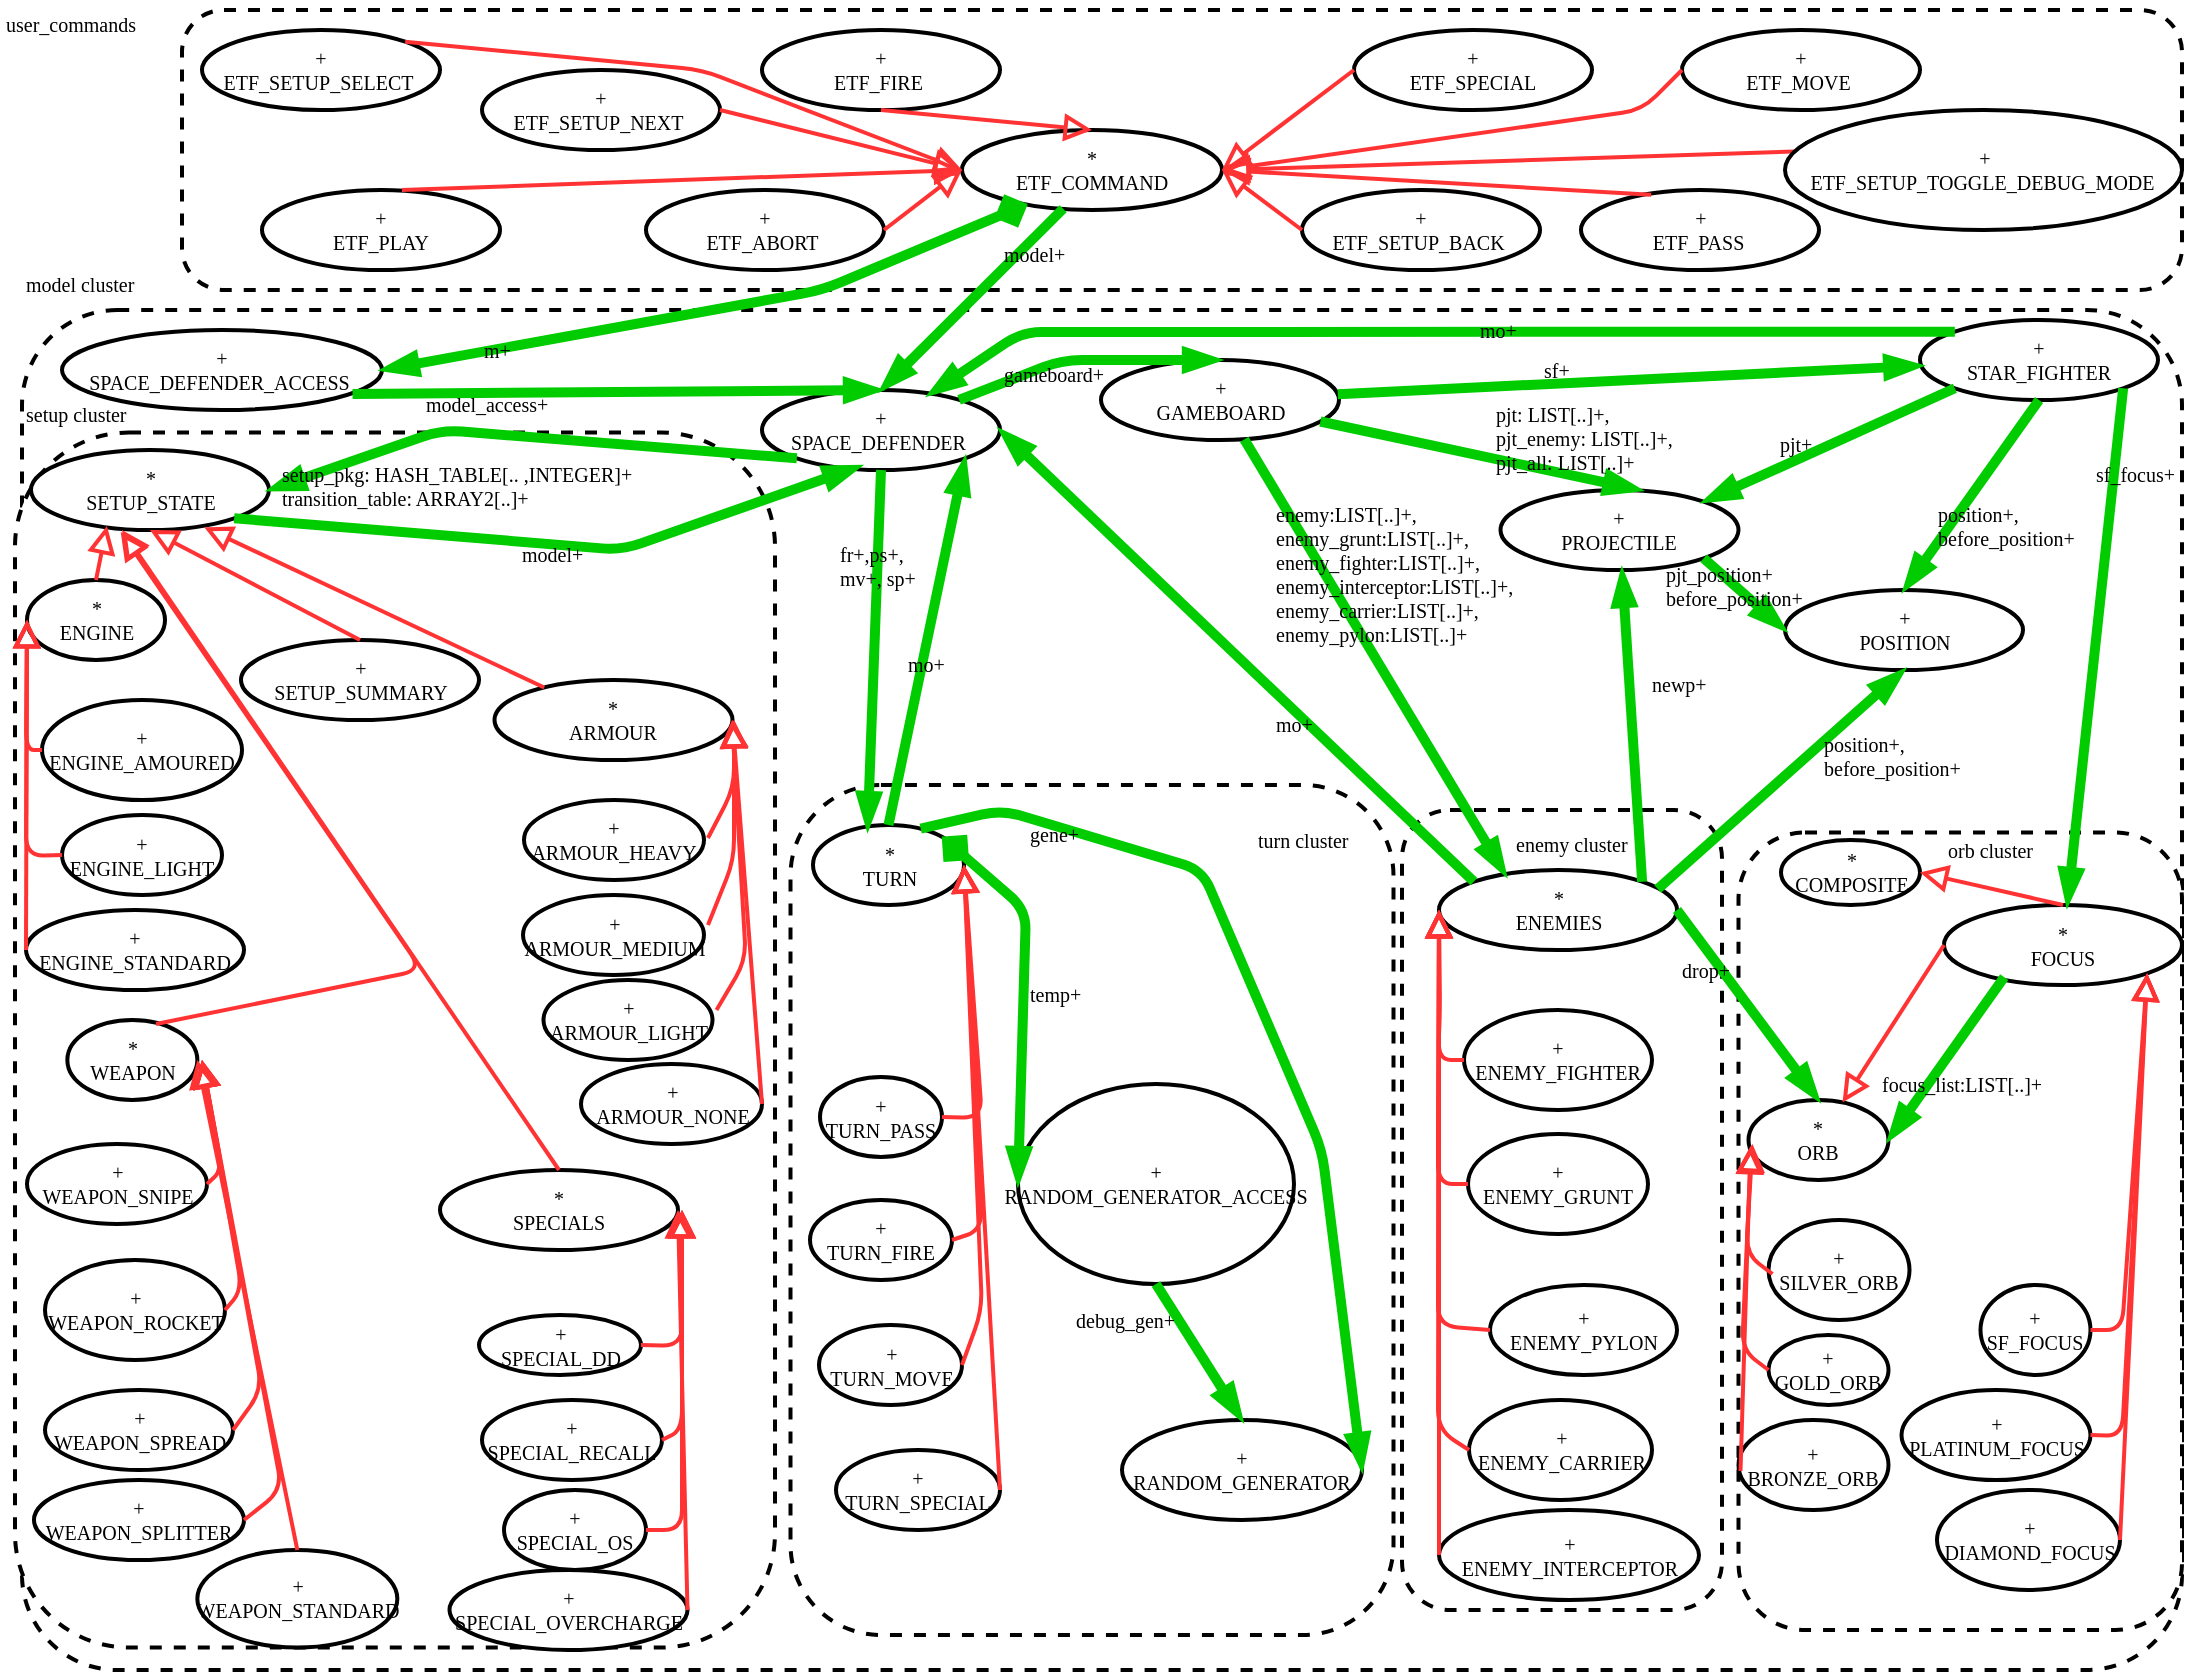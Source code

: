 <mxfile version="13.9.2" type="device"><diagram id="lzZ59Pqclv3N0t0jHVQU" name="Page-1"><mxGraphModel dx="652" dy="446" grid="1" gridSize="10" guides="1" tooltips="1" connect="1" arrows="1" fold="1" page="1" pageScale="1" pageWidth="1100" pageHeight="850" math="0" shadow="0"><root><mxCell id="0"/><mxCell id="1" parent="0"/><mxCell id="rX1XKUS7AQ5ZGKw-RyBh-263" value="" style="rounded=1;whiteSpace=wrap;html=1;fontSize=10;dashed=1;strokeWidth=2;arcSize=7;" vertex="1" parent="1"><mxGeometry x="10" y="160" width="1080" height="680" as="geometry"/></mxCell><mxCell id="rX1XKUS7AQ5ZGKw-RyBh-296" value="" style="rounded=1;whiteSpace=wrap;html=1;fontSize=10;dashed=1;strokeWidth=2;" vertex="1" parent="1"><mxGeometry x="868.25" y="421.25" width="221.75" height="398.75" as="geometry"/></mxCell><mxCell id="rX1XKUS7AQ5ZGKw-RyBh-292" value="" style="rounded=1;whiteSpace=wrap;html=1;fontSize=10;dashed=1;strokeWidth=2;" vertex="1" parent="1"><mxGeometry x="700" y="410" width="160" height="400" as="geometry"/></mxCell><mxCell id="rX1XKUS7AQ5ZGKw-RyBh-288" value="" style="rounded=1;whiteSpace=wrap;html=1;fontSize=10;dashed=1;strokeWidth=2;" vertex="1" parent="1"><mxGeometry x="394.25" y="397.5" width="301.5" height="425" as="geometry"/></mxCell><mxCell id="rX1XKUS7AQ5ZGKw-RyBh-265" value="" style="rounded=1;whiteSpace=wrap;html=1;fontSize=10;dashed=1;strokeWidth=2;" vertex="1" parent="1"><mxGeometry x="6.5" y="221.25" width="380" height="607.5" as="geometry"/></mxCell><mxCell id="rX1XKUS7AQ5ZGKw-RyBh-266" value="setup cluster" style="text;html=1;fontSize=10;fontFamily=Verdena;" vertex="1" parent="1"><mxGeometry x="9.997" y="200" width="70" height="25" as="geometry"/></mxCell><mxCell id="rX1XKUS7AQ5ZGKw-RyBh-264" value="model cluster" style="text;html=1;fontSize=10;fontFamily=Verdena;" vertex="1" parent="1"><mxGeometry x="9.997" y="135" width="70" height="25" as="geometry"/></mxCell><mxCell id="rX1XKUS7AQ5ZGKw-RyBh-1" value="*&lt;br&gt;ENEMIES" style="ellipse;whiteSpace=wrap;html=1;rounded=1;fontSize=10;fontFamily=Verdena;strokeWidth=2;" vertex="1" parent="1"><mxGeometry x="718.5" y="440" width="119" height="40" as="geometry"/></mxCell><mxCell id="rX1XKUS7AQ5ZGKw-RyBh-2" value="+&lt;br&gt;ENEMY_CARRIER" style="ellipse;whiteSpace=wrap;html=1;rounded=1;fontSize=10;fontFamily=Verdena;strokeWidth=2;" vertex="1" parent="1"><mxGeometry x="733.5" y="705" width="91.5" height="50" as="geometry"/></mxCell><mxCell id="rX1XKUS7AQ5ZGKw-RyBh-3" value="+&lt;br&gt;ENEMY_PYLON" style="ellipse;whiteSpace=wrap;html=1;rounded=1;fontSize=10;fontFamily=Verdena;strokeWidth=2;" vertex="1" parent="1"><mxGeometry x="744" y="647.5" width="93.5" height="45" as="geometry"/></mxCell><mxCell id="rX1XKUS7AQ5ZGKw-RyBh-4" value="+&lt;br&gt;ENEMY_INTERCEPTOR" style="ellipse;whiteSpace=wrap;html=1;rounded=1;fontSize=10;fontFamily=Verdena;strokeWidth=2;" vertex="1" parent="1"><mxGeometry x="718.5" y="760" width="130" height="45" as="geometry"/></mxCell><mxCell id="rX1XKUS7AQ5ZGKw-RyBh-5" value="+&lt;br&gt;ENEMY_GRUNT" style="ellipse;whiteSpace=wrap;html=1;rounded=1;fontSize=10;fontFamily=Verdena;strokeWidth=2;" vertex="1" parent="1"><mxGeometry x="733" y="572" width="90" height="50" as="geometry"/></mxCell><mxCell id="rX1XKUS7AQ5ZGKw-RyBh-6" value="+&lt;br&gt;ENEMY_FIGHTER" style="ellipse;whiteSpace=wrap;html=1;rounded=1;fontSize=10;fontFamily=Verdena;strokeWidth=2;" vertex="1" parent="1"><mxGeometry x="731" y="510" width="94" height="50" as="geometry"/></mxCell><mxCell id="rX1XKUS7AQ5ZGKw-RyBh-7" value="" style="endArrow=block;html=1;strokeColor=#FF3333;strokeWidth=2;endFill=0;endSize=9;exitX=0;exitY=0.5;exitDx=0;exitDy=0;entryX=0;entryY=0.5;entryDx=0;entryDy=0;" edge="1" parent="1" source="rX1XKUS7AQ5ZGKw-RyBh-2" target="rX1XKUS7AQ5ZGKw-RyBh-1"><mxGeometry width="50" height="50" relative="1" as="geometry"><mxPoint x="716.5" y="390" as="sourcePoint"/><mxPoint x="720" y="470" as="targetPoint"/><Array as="points"><mxPoint x="718" y="720"/></Array></mxGeometry></mxCell><mxCell id="rX1XKUS7AQ5ZGKw-RyBh-8" value="" style="endArrow=block;html=1;strokeColor=#FF3333;strokeWidth=2;endFill=0;endSize=9;exitX=0;exitY=0.5;exitDx=0;exitDy=0;entryX=0;entryY=0.5;entryDx=0;entryDy=0;" edge="1" parent="1" source="rX1XKUS7AQ5ZGKw-RyBh-3" target="rX1XKUS7AQ5ZGKw-RyBh-1"><mxGeometry width="50" height="50" relative="1" as="geometry"><mxPoint x="755.5" y="485" as="sourcePoint"/><mxPoint x="755.5" y="425" as="targetPoint"/><Array as="points"><mxPoint x="718" y="668"/></Array></mxGeometry></mxCell><mxCell id="rX1XKUS7AQ5ZGKw-RyBh-9" value="" style="endArrow=block;html=1;strokeColor=#FF3333;strokeWidth=2;endFill=0;endSize=9;exitX=0;exitY=0.5;exitDx=0;exitDy=0;entryX=0;entryY=0.5;entryDx=0;entryDy=0;" edge="1" parent="1" source="rX1XKUS7AQ5ZGKw-RyBh-4" target="rX1XKUS7AQ5ZGKw-RyBh-1"><mxGeometry width="50" height="50" relative="1" as="geometry"><mxPoint x="766.5" y="500" as="sourcePoint"/><mxPoint x="656.5" y="300" as="targetPoint"/></mxGeometry></mxCell><mxCell id="rX1XKUS7AQ5ZGKw-RyBh-10" value="" style="endArrow=block;html=1;strokeColor=#FF3333;strokeWidth=2;endFill=0;endSize=9;entryX=0;entryY=0.5;entryDx=0;entryDy=0;exitX=0;exitY=0.5;exitDx=0;exitDy=0;" edge="1" parent="1" source="rX1XKUS7AQ5ZGKw-RyBh-6" target="rX1XKUS7AQ5ZGKw-RyBh-1"><mxGeometry width="50" height="50" relative="1" as="geometry"><mxPoint x="816.5" y="390" as="sourcePoint"/><mxPoint x="816.5" y="330" as="targetPoint"/><Array as="points"><mxPoint x="718" y="535"/><mxPoint x="719" y="510"/></Array></mxGeometry></mxCell><mxCell id="rX1XKUS7AQ5ZGKw-RyBh-11" value="" style="endArrow=block;html=1;strokeColor=#FF3333;strokeWidth=2;endFill=0;endSize=9;exitX=0;exitY=0.5;exitDx=0;exitDy=0;entryX=0;entryY=0.5;entryDx=0;entryDy=0;" edge="1" parent="1" source="rX1XKUS7AQ5ZGKw-RyBh-5" target="rX1XKUS7AQ5ZGKw-RyBh-1"><mxGeometry width="50" height="50" relative="1" as="geometry"><mxPoint x="716.5" y="390" as="sourcePoint"/><mxPoint x="716.5" y="330" as="targetPoint"/><Array as="points"><mxPoint x="718" y="597"/><mxPoint x="718" y="570"/></Array></mxGeometry></mxCell><mxCell id="rX1XKUS7AQ5ZGKw-RyBh-13" value="+&lt;br&gt;ENGINE_AMOURED" style="ellipse;whiteSpace=wrap;html=1;rounded=1;fontSize=10;fontFamily=Verdena;strokeWidth=2;" vertex="1" parent="1"><mxGeometry x="20" y="355" width="100" height="50" as="geometry"/></mxCell><mxCell id="rX1XKUS7AQ5ZGKw-RyBh-14" value="*&lt;br&gt;ENGINE" style="ellipse;whiteSpace=wrap;html=1;rounded=1;fontSize=10;fontFamily=Verdena;strokeWidth=2;" vertex="1" parent="1"><mxGeometry x="12.5" y="295" width="69" height="40" as="geometry"/></mxCell><mxCell id="rX1XKUS7AQ5ZGKw-RyBh-16" value="+&lt;br&gt;ENGINE_STANDARD" style="ellipse;whiteSpace=wrap;html=1;rounded=1;fontSize=10;fontFamily=Verdena;strokeWidth=2;" vertex="1" parent="1"><mxGeometry x="12" y="460" width="109" height="40" as="geometry"/></mxCell><mxCell id="rX1XKUS7AQ5ZGKw-RyBh-17" value="+&lt;br&gt;ENGINE_LIGHT" style="ellipse;whiteSpace=wrap;html=1;rounded=1;fontSize=10;fontFamily=Verdena;strokeWidth=2;" vertex="1" parent="1"><mxGeometry x="30" y="412.5" width="80" height="40" as="geometry"/></mxCell><mxCell id="rX1XKUS7AQ5ZGKw-RyBh-19" value="" style="endArrow=block;html=1;strokeColor=#FF3333;strokeWidth=2;endFill=0;endSize=9;exitX=0;exitY=0.5;exitDx=0;exitDy=0;entryX=0;entryY=0.5;entryDx=0;entryDy=0;" edge="1" parent="1" source="rX1XKUS7AQ5ZGKw-RyBh-16" target="rX1XKUS7AQ5ZGKw-RyBh-14"><mxGeometry width="50" height="50" relative="1" as="geometry"><mxPoint x="163.5" y="465" as="sourcePoint"/><mxPoint x="163.5" y="405" as="targetPoint"/></mxGeometry></mxCell><mxCell id="rX1XKUS7AQ5ZGKw-RyBh-21" value="+&lt;br&gt;ARMOUR_HEAVY" style="ellipse;whiteSpace=wrap;html=1;rounded=1;fontSize=10;fontFamily=Verdena;strokeWidth=2;" vertex="1" parent="1"><mxGeometry x="261" y="405" width="90" height="40" as="geometry"/></mxCell><mxCell id="rX1XKUS7AQ5ZGKw-RyBh-22" value="*&lt;br&gt;ARMOUR" style="ellipse;whiteSpace=wrap;html=1;rounded=1;fontSize=10;fontFamily=Verdena;strokeWidth=2;" vertex="1" parent="1"><mxGeometry x="246.25" y="345" width="119" height="40" as="geometry"/></mxCell><mxCell id="rX1XKUS7AQ5ZGKw-RyBh-23" value="+&lt;br&gt;ARMOUR_NONE" style="ellipse;whiteSpace=wrap;html=1;rounded=1;fontSize=10;fontFamily=Verdena;strokeWidth=2;" vertex="1" parent="1"><mxGeometry x="289.5" y="537" width="90.5" height="40" as="geometry"/></mxCell><mxCell id="rX1XKUS7AQ5ZGKw-RyBh-24" value="+&lt;br&gt;ARMOUR_MEDIUM" style="ellipse;whiteSpace=wrap;html=1;rounded=1;fontSize=10;fontFamily=Verdena;strokeWidth=2;" vertex="1" parent="1"><mxGeometry x="260.5" y="452.5" width="90.5" height="40" as="geometry"/></mxCell><mxCell id="rX1XKUS7AQ5ZGKw-RyBh-25" value="+&lt;br&gt;ARMOUR_LIGHT" style="ellipse;whiteSpace=wrap;html=1;rounded=1;fontSize=10;fontFamily=Verdena;strokeWidth=2;" vertex="1" parent="1"><mxGeometry x="270.75" y="495" width="84.5" height="40" as="geometry"/></mxCell><mxCell id="rX1XKUS7AQ5ZGKw-RyBh-26" value="" style="endArrow=block;html=1;strokeColor=#FF3333;strokeWidth=2;endFill=0;endSize=9;exitX=1;exitY=0.5;exitDx=0;exitDy=0;" edge="1" parent="1"><mxGeometry width="50" height="50" relative="1" as="geometry"><mxPoint x="353.0" y="424" as="sourcePoint"/><mxPoint x="366" y="365" as="targetPoint"/><Array as="points"><mxPoint x="366" y="399"/></Array></mxGeometry></mxCell><mxCell id="rX1XKUS7AQ5ZGKw-RyBh-27" value="" style="endArrow=block;html=1;strokeColor=#FF3333;strokeWidth=2;endFill=0;endSize=9;entryX=1;entryY=0.5;entryDx=0;entryDy=0;exitX=1;exitY=0.5;exitDx=0;exitDy=0;" edge="1" parent="1" source="rX1XKUS7AQ5ZGKw-RyBh-23" target="rX1XKUS7AQ5ZGKw-RyBh-22"><mxGeometry width="50" height="50" relative="1" as="geometry"><mxPoint x="119.5" y="545" as="sourcePoint"/><mxPoint x="119.5" y="485" as="targetPoint"/></mxGeometry></mxCell><mxCell id="rX1XKUS7AQ5ZGKw-RyBh-28" value="" style="endArrow=block;html=1;strokeColor=#FF3333;strokeWidth=2;endFill=0;endSize=9;exitX=1;exitY=0.5;exitDx=0;exitDy=0;" edge="1" parent="1"><mxGeometry width="50" height="50" relative="1" as="geometry"><mxPoint x="357.25" y="510" as="sourcePoint"/><mxPoint x="365" y="365" as="targetPoint"/><Array as="points"><mxPoint x="372" y="485"/></Array></mxGeometry></mxCell><mxCell id="rX1XKUS7AQ5ZGKw-RyBh-30" value="" style="endArrow=block;html=1;strokeColor=#FF3333;strokeWidth=2;endFill=0;endSize=9;exitX=1;exitY=0.5;exitDx=0;exitDy=0;" edge="1" parent="1"><mxGeometry width="50" height="50" relative="1" as="geometry"><mxPoint x="353.0" y="467.5" as="sourcePoint"/><mxPoint x="366" y="365" as="targetPoint"/><Array as="points"><mxPoint x="366" y="435"/></Array></mxGeometry></mxCell><mxCell id="rX1XKUS7AQ5ZGKw-RyBh-31" value="+&lt;br&gt;SPECIAL_RECALL" style="ellipse;whiteSpace=wrap;html=1;rounded=1;fontSize=10;fontFamily=Verdena;strokeWidth=2;" vertex="1" parent="1"><mxGeometry x="240" y="705" width="90" height="40" as="geometry"/></mxCell><mxCell id="rX1XKUS7AQ5ZGKw-RyBh-32" value="*&lt;br&gt;SPECIALS" style="ellipse;whiteSpace=wrap;html=1;rounded=1;fontSize=10;fontFamily=Verdena;strokeWidth=2;" vertex="1" parent="1"><mxGeometry x="219" y="590" width="119" height="40" as="geometry"/></mxCell><mxCell id="rX1XKUS7AQ5ZGKw-RyBh-34" value="+&lt;br&gt;SPECIAL_OVERCHARGE" style="ellipse;whiteSpace=wrap;html=1;rounded=1;fontSize=10;fontFamily=Verdena;strokeWidth=2;" vertex="1" parent="1"><mxGeometry x="223.75" y="790" width="119" height="40" as="geometry"/></mxCell><mxCell id="rX1XKUS7AQ5ZGKw-RyBh-35" value="+&lt;br&gt;SPECIAL_OS" style="ellipse;whiteSpace=wrap;html=1;rounded=1;fontSize=10;fontFamily=Verdena;strokeWidth=2;" vertex="1" parent="1"><mxGeometry x="251" y="750" width="71" height="40" as="geometry"/></mxCell><mxCell id="rX1XKUS7AQ5ZGKw-RyBh-36" value="+&lt;br&gt;SPECIAL_DD" style="ellipse;whiteSpace=wrap;html=1;rounded=1;fontSize=10;fontFamily=Verdena;strokeWidth=2;" vertex="1" parent="1"><mxGeometry x="238.5" y="662.5" width="81" height="30" as="geometry"/></mxCell><mxCell id="rX1XKUS7AQ5ZGKw-RyBh-37" value="" style="endArrow=block;html=1;strokeColor=#FF3333;strokeWidth=2;endFill=0;endSize=9;exitX=1;exitY=0.5;exitDx=0;exitDy=0;" edge="1" parent="1" source="rX1XKUS7AQ5ZGKw-RyBh-31"><mxGeometry width="50" height="50" relative="1" as="geometry"><mxPoint x="349" y="745" as="sourcePoint"/><mxPoint x="340" y="610" as="targetPoint"/><Array as="points"><mxPoint x="340" y="720"/></Array></mxGeometry></mxCell><mxCell id="rX1XKUS7AQ5ZGKw-RyBh-38" value="" style="endArrow=block;html=1;strokeColor=#FF3333;strokeWidth=2;endFill=0;endSize=9;entryX=1;entryY=0.5;entryDx=0;entryDy=0;exitX=1;exitY=0.5;exitDx=0;exitDy=0;" edge="1" parent="1" source="rX1XKUS7AQ5ZGKw-RyBh-34" target="rX1XKUS7AQ5ZGKw-RyBh-32"><mxGeometry width="50" height="50" relative="1" as="geometry"><mxPoint x="349" y="745" as="sourcePoint"/><mxPoint x="349" y="685" as="targetPoint"/></mxGeometry></mxCell><mxCell id="rX1XKUS7AQ5ZGKw-RyBh-39" value="" style="endArrow=block;html=1;strokeColor=#FF3333;strokeWidth=2;endFill=0;endSize=9;exitX=1;exitY=0.5;exitDx=0;exitDy=0;" edge="1" parent="1" source="rX1XKUS7AQ5ZGKw-RyBh-36"><mxGeometry width="50" height="50" relative="1" as="geometry"><mxPoint x="349" y="745" as="sourcePoint"/><mxPoint x="340" y="610" as="targetPoint"/><Array as="points"><mxPoint x="340" y="678"/></Array></mxGeometry></mxCell><mxCell id="rX1XKUS7AQ5ZGKw-RyBh-40" value="" style="endArrow=block;html=1;strokeColor=#FF3333;strokeWidth=2;endFill=0;endSize=9;exitX=1;exitY=0.5;exitDx=0;exitDy=0;" edge="1" parent="1" source="rX1XKUS7AQ5ZGKw-RyBh-35"><mxGeometry width="50" height="50" relative="1" as="geometry"><mxPoint x="349" y="745" as="sourcePoint"/><mxPoint x="340" y="610" as="targetPoint"/><Array as="points"><mxPoint x="340" y="770"/></Array></mxGeometry></mxCell><mxCell id="rX1XKUS7AQ5ZGKw-RyBh-41" value="+&lt;br&gt;TURN_FIRE" style="ellipse;whiteSpace=wrap;html=1;rounded=1;fontSize=10;fontFamily=Verdena;strokeWidth=2;" vertex="1" parent="1"><mxGeometry x="404" y="605" width="71" height="40" as="geometry"/></mxCell><mxCell id="rX1XKUS7AQ5ZGKw-RyBh-42" value="*&lt;br&gt;TURN" style="ellipse;whiteSpace=wrap;html=1;rounded=1;fontSize=10;fontFamily=Verdena;strokeWidth=2;" vertex="1" parent="1"><mxGeometry x="405.5" y="417.5" width="75.5" height="40" as="geometry"/></mxCell><mxCell id="rX1XKUS7AQ5ZGKw-RyBh-43" value="+&lt;br&gt;TURN_SPECIAL" style="ellipse;whiteSpace=wrap;html=1;rounded=1;fontSize=10;fontFamily=Verdena;strokeWidth=2;" vertex="1" parent="1"><mxGeometry x="417" y="730" width="82" height="40" as="geometry"/></mxCell><mxCell id="rX1XKUS7AQ5ZGKw-RyBh-44" value="+&lt;br&gt;TURN_PASS" style="ellipse;whiteSpace=wrap;html=1;rounded=1;fontSize=10;fontFamily=Verdena;strokeWidth=2;" vertex="1" parent="1"><mxGeometry x="409" y="543.5" width="61" height="40" as="geometry"/></mxCell><mxCell id="rX1XKUS7AQ5ZGKw-RyBh-45" value="+&lt;br&gt;TURN_MOVE" style="ellipse;whiteSpace=wrap;html=1;rounded=1;fontSize=10;fontFamily=Verdena;strokeWidth=2;" vertex="1" parent="1"><mxGeometry x="408.5" y="667.5" width="71.5" height="40" as="geometry"/></mxCell><mxCell id="rX1XKUS7AQ5ZGKw-RyBh-48" value="" style="endArrow=block;html=1;strokeColor=#FF3333;strokeWidth=2;endFill=0;endSize=9;exitX=1;exitY=0.5;exitDx=0;exitDy=0;entryX=1;entryY=0.5;entryDx=0;entryDy=0;" edge="1" parent="1" source="rX1XKUS7AQ5ZGKw-RyBh-44" target="rX1XKUS7AQ5ZGKw-RyBh-42"><mxGeometry width="50" height="50" relative="1" as="geometry"><mxPoint x="679" y="275" as="sourcePoint"/><mxPoint x="502.5" y="300" as="targetPoint"/><Array as="points"><mxPoint x="490" y="564"/></Array></mxGeometry></mxCell><mxCell id="rX1XKUS7AQ5ZGKw-RyBh-66" value="" style="rounded=1;whiteSpace=wrap;html=1;fontSize=10;dashed=1;strokeWidth=2;" vertex="1" parent="1"><mxGeometry x="90" y="10" width="1000" height="140" as="geometry"/></mxCell><mxCell id="rX1XKUS7AQ5ZGKw-RyBh-87" value="" style="endArrow=block;html=1;strokeColor=#FF3333;strokeWidth=2;endFill=0;endSize=9;exitX=0;exitY=0.5;exitDx=0;exitDy=0;entryX=1;entryY=0.5;entryDx=0;entryDy=0;" edge="1" parent="1" target="rX1XKUS7AQ5ZGKw-RyBh-91"><mxGeometry width="50" height="50" relative="1" as="geometry"><mxPoint x="920" y="80" as="sourcePoint"/><mxPoint x="721" y="77.5" as="targetPoint"/><Array as="points"/></mxGeometry></mxCell><mxCell id="rX1XKUS7AQ5ZGKw-RyBh-89" value="user_commands" style="text;html=1;fontSize=10;fontFamily=Verdena;" vertex="1" parent="1"><mxGeometry x="-0.003" y="5" width="70" height="25" as="geometry"/></mxCell><mxCell id="rX1XKUS7AQ5ZGKw-RyBh-91" value="&lt;font style=&quot;font-size: 10px&quot;&gt;*&lt;br&gt;&lt;font style=&quot;font-size: 10px&quot;&gt;ETF_COMMAND&lt;/font&gt;&lt;/font&gt;" style="ellipse;whiteSpace=wrap;html=1;rounded=1;fontSize=10;fontFamily=Verdena;strokeWidth=2;" vertex="1" parent="1"><mxGeometry x="480" y="70" width="130" height="40" as="geometry"/></mxCell><mxCell id="rX1XKUS7AQ5ZGKw-RyBh-92" value="+&lt;br&gt;&lt;font style=&quot;font-size: 10px&quot;&gt;ETF_ABORT&amp;nbsp;&lt;/font&gt;" style="ellipse;whiteSpace=wrap;html=1;rounded=1;fontSize=10;fontFamily=Verdena;strokeWidth=2;" vertex="1" parent="1"><mxGeometry x="322" y="100" width="119" height="40" as="geometry"/></mxCell><mxCell id="rX1XKUS7AQ5ZGKw-RyBh-94" value="+&lt;br&gt;&lt;font style=&quot;font-size: 10px&quot;&gt;ETF_SPECIAL&lt;/font&gt;" style="ellipse;whiteSpace=wrap;html=1;rounded=1;fontSize=10;fontFamily=Verdena;strokeWidth=2;" vertex="1" parent="1"><mxGeometry x="676" y="20" width="119" height="40" as="geometry"/></mxCell><mxCell id="rX1XKUS7AQ5ZGKw-RyBh-95" value="+&lt;br&gt;&lt;font style=&quot;font-size: 10px&quot;&gt;ETF_PLAY&lt;/font&gt;" style="ellipse;whiteSpace=wrap;html=1;rounded=1;fontSize=10;fontFamily=Verdena;strokeWidth=2;" vertex="1" parent="1"><mxGeometry x="130" y="100" width="119" height="40" as="geometry"/></mxCell><mxCell id="rX1XKUS7AQ5ZGKw-RyBh-96" value="+&lt;br&gt;&lt;font style=&quot;font-size: 10px&quot;&gt;ETF_PASS&amp;nbsp;&lt;/font&gt;" style="ellipse;whiteSpace=wrap;html=1;rounded=1;fontSize=10;fontFamily=Verdena;strokeWidth=2;" vertex="1" parent="1"><mxGeometry x="789.5" y="100" width="119" height="40" as="geometry"/></mxCell><mxCell id="rX1XKUS7AQ5ZGKw-RyBh-97" value="+&lt;br&gt;&lt;font style=&quot;font-size: 10px&quot;&gt;ETF_FIRE&amp;nbsp;&lt;/font&gt;" style="ellipse;whiteSpace=wrap;html=1;rounded=1;fontSize=10;fontFamily=Verdena;strokeWidth=2;" vertex="1" parent="1"><mxGeometry x="380" y="20" width="119" height="40" as="geometry"/></mxCell><mxCell id="rX1XKUS7AQ5ZGKw-RyBh-98" value="&lt;font&gt;+&lt;br&gt;ETF_MOVE&amp;nbsp;&lt;/font&gt;" style="ellipse;whiteSpace=wrap;html=1;rounded=1;fontSize=10;fontFamily=Verdena;strokeWidth=2;" vertex="1" parent="1"><mxGeometry x="840" y="20" width="119" height="40" as="geometry"/></mxCell><mxCell id="rX1XKUS7AQ5ZGKw-RyBh-100" value="+&lt;br&gt;&lt;font style=&quot;font-size: 10px&quot;&gt;ETF_SETUP_NEXT&amp;nbsp;&lt;/font&gt;" style="ellipse;whiteSpace=wrap;html=1;rounded=1;fontSize=10;fontFamily=Verdena;strokeWidth=2;" vertex="1" parent="1"><mxGeometry x="240" y="40" width="119" height="40" as="geometry"/></mxCell><mxCell id="rX1XKUS7AQ5ZGKw-RyBh-101" value="+&lt;br&gt;&lt;font style=&quot;font-size: 10px&quot;&gt;ETF_SETUP_BACK&amp;nbsp;&lt;/font&gt;" style="ellipse;whiteSpace=wrap;html=1;rounded=1;fontSize=10;fontFamily=Verdena;strokeWidth=2;" vertex="1" parent="1"><mxGeometry x="650" y="100" width="119" height="40" as="geometry"/></mxCell><mxCell id="rX1XKUS7AQ5ZGKw-RyBh-102" value="+&lt;br&gt;&lt;font style=&quot;font-size: 10px&quot;&gt;ETF_SETUP_TOGGLE_DEBUG_MODE&amp;nbsp;&lt;/font&gt;" style="ellipse;whiteSpace=wrap;html=1;rounded=1;fontSize=10;fontFamily=Verdena;strokeWidth=2;" vertex="1" parent="1"><mxGeometry x="891.5" y="60" width="198.5" height="60" as="geometry"/></mxCell><mxCell id="rX1XKUS7AQ5ZGKw-RyBh-103" value="+&lt;br&gt;&lt;font style=&quot;font-size: 10px&quot;&gt;ETF_SETUP_SELECT&amp;nbsp;&lt;/font&gt;" style="ellipse;whiteSpace=wrap;html=1;rounded=1;fontSize=10;fontFamily=Verdena;strokeWidth=2;" vertex="1" parent="1"><mxGeometry x="100" y="20" width="119" height="40" as="geometry"/></mxCell><mxCell id="rX1XKUS7AQ5ZGKw-RyBh-105" value="" style="endArrow=block;html=1;strokeColor=#FF3333;strokeWidth=2;endFill=0;endSize=9;entryX=0;entryY=0.5;entryDx=0;entryDy=0;exitX=1;exitY=0;exitDx=0;exitDy=0;" edge="1" parent="1" source="rX1XKUS7AQ5ZGKw-RyBh-103" target="rX1XKUS7AQ5ZGKw-RyBh-91"><mxGeometry width="50" height="50" relative="1" as="geometry"><mxPoint x="400" y="330" as="sourcePoint"/><mxPoint x="400" y="270" as="targetPoint"/><Array as="points"><mxPoint x="350" y="40"/></Array></mxGeometry></mxCell><mxCell id="rX1XKUS7AQ5ZGKw-RyBh-106" value="" style="endArrow=block;html=1;strokeColor=#FF3333;strokeWidth=2;endFill=0;endSize=9;entryX=0;entryY=0.5;entryDx=0;entryDy=0;exitX=1;exitY=0.5;exitDx=0;exitDy=0;" edge="1" parent="1" source="rX1XKUS7AQ5ZGKw-RyBh-100" target="rX1XKUS7AQ5ZGKw-RyBh-91"><mxGeometry width="50" height="50" relative="1" as="geometry"><mxPoint x="610" y="330" as="sourcePoint"/><mxPoint x="610" y="270" as="targetPoint"/></mxGeometry></mxCell><mxCell id="rX1XKUS7AQ5ZGKw-RyBh-107" value="" style="endArrow=block;html=1;strokeColor=#FF3333;strokeWidth=2;endFill=0;endSize=9;entryX=0;entryY=0.5;entryDx=0;entryDy=0;exitX=0.588;exitY=0;exitDx=0;exitDy=0;exitPerimeter=0;" edge="1" parent="1" source="rX1XKUS7AQ5ZGKw-RyBh-95" target="rX1XKUS7AQ5ZGKw-RyBh-91"><mxGeometry width="50" height="50" relative="1" as="geometry"><mxPoint x="610" y="330" as="sourcePoint"/><mxPoint x="610" y="270" as="targetPoint"/></mxGeometry></mxCell><mxCell id="rX1XKUS7AQ5ZGKw-RyBh-108" value="" style="endArrow=block;html=1;strokeColor=#FF3333;strokeWidth=2;endFill=0;endSize=9;exitX=1;exitY=0.5;exitDx=0;exitDy=0;" edge="1" parent="1" source="rX1XKUS7AQ5ZGKw-RyBh-92"><mxGeometry width="50" height="50" relative="1" as="geometry"><mxPoint x="610" y="330" as="sourcePoint"/><mxPoint x="480" y="90" as="targetPoint"/></mxGeometry></mxCell><mxCell id="rX1XKUS7AQ5ZGKw-RyBh-109" value="" style="endArrow=block;html=1;strokeColor=#FF3333;strokeWidth=2;endFill=0;endSize=9;exitX=0.5;exitY=1;exitDx=0;exitDy=0;entryX=0.5;entryY=0;entryDx=0;entryDy=0;" edge="1" parent="1" source="rX1XKUS7AQ5ZGKw-RyBh-97" target="rX1XKUS7AQ5ZGKw-RyBh-91"><mxGeometry width="50" height="50" relative="1" as="geometry"><mxPoint x="610" y="330" as="sourcePoint"/><mxPoint x="550" y="70" as="targetPoint"/></mxGeometry></mxCell><mxCell id="rX1XKUS7AQ5ZGKw-RyBh-110" value="" style="endArrow=block;html=1;strokeColor=#FF3333;strokeWidth=2;endFill=0;endSize=9;entryX=1;entryY=0.5;entryDx=0;entryDy=0;exitX=0;exitY=0.5;exitDx=0;exitDy=0;" edge="1" parent="1" source="rX1XKUS7AQ5ZGKw-RyBh-94" target="rX1XKUS7AQ5ZGKw-RyBh-91"><mxGeometry width="50" height="50" relative="1" as="geometry"><mxPoint x="610" y="330" as="sourcePoint"/><mxPoint x="610" y="270" as="targetPoint"/></mxGeometry></mxCell><mxCell id="rX1XKUS7AQ5ZGKw-RyBh-111" value="" style="endArrow=block;html=1;strokeColor=#FF3333;strokeWidth=2;endFill=0;endSize=9;exitX=0;exitY=0.5;exitDx=0;exitDy=0;" edge="1" parent="1" source="rX1XKUS7AQ5ZGKw-RyBh-98"><mxGeometry width="50" height="50" relative="1" as="geometry"><mxPoint x="610" y="330" as="sourcePoint"/><mxPoint x="610" y="90" as="targetPoint"/><Array as="points"><mxPoint x="820" y="60"/></Array></mxGeometry></mxCell><mxCell id="rX1XKUS7AQ5ZGKw-RyBh-112" value="" style="endArrow=block;html=1;strokeColor=#FF3333;strokeWidth=2;endFill=0;endSize=9;exitX=0;exitY=0.5;exitDx=0;exitDy=0;" edge="1" parent="1" source="rX1XKUS7AQ5ZGKw-RyBh-101"><mxGeometry width="50" height="50" relative="1" as="geometry"><mxPoint x="610" y="330" as="sourcePoint"/><mxPoint x="610" y="90" as="targetPoint"/></mxGeometry></mxCell><mxCell id="rX1XKUS7AQ5ZGKw-RyBh-113" value="" style="endArrow=block;html=1;strokeColor=#FF3333;strokeWidth=2;endFill=0;endSize=9;exitX=0.295;exitY=0.059;exitDx=0;exitDy=0;exitPerimeter=0;" edge="1" parent="1" source="rX1XKUS7AQ5ZGKw-RyBh-96"><mxGeometry width="50" height="50" relative="1" as="geometry"><mxPoint x="610" y="330" as="sourcePoint"/><mxPoint x="610" y="90" as="targetPoint"/></mxGeometry></mxCell><mxCell id="rX1XKUS7AQ5ZGKw-RyBh-114" value="&lt;font style=&quot;font-size: 10px&quot;&gt;+&lt;br&gt;SPACE_DEFENDER_ACCESS&amp;nbsp;&lt;/font&gt;" style="ellipse;whiteSpace=wrap;html=1;rounded=1;fontSize=10;fontFamily=Verdena;strokeWidth=2;" vertex="1" parent="1"><mxGeometry x="30" y="170" width="160" height="40" as="geometry"/></mxCell><mxCell id="rX1XKUS7AQ5ZGKw-RyBh-115" value="+&lt;br&gt;SPACE_DEFENDER&amp;nbsp;" style="ellipse;whiteSpace=wrap;html=1;rounded=1;fontSize=10;fontFamily=Verdena;strokeWidth=2;" vertex="1" parent="1"><mxGeometry x="380" y="200" width="119" height="40" as="geometry"/></mxCell><mxCell id="rX1XKUS7AQ5ZGKw-RyBh-116" value="" style="endArrow=blockThin;html=1;strokeColor=#00CC00;strokeWidth=5;endFill=1;entryX=0.5;entryY=0;entryDx=0;entryDy=0;exitX=0.389;exitY=0.985;exitDx=0;exitDy=0;exitPerimeter=0;" edge="1" parent="1" source="rX1XKUS7AQ5ZGKw-RyBh-91" target="rX1XKUS7AQ5ZGKw-RyBh-115"><mxGeometry width="50" height="50" relative="1" as="geometry"><mxPoint x="480.353" y="150" as="sourcePoint"/><mxPoint x="281.06" y="290" as="targetPoint"/></mxGeometry></mxCell><mxCell id="rX1XKUS7AQ5ZGKw-RyBh-118" value="model+" style="text;html=1;fontSize=10;fontFamily=Verdena;" vertex="1" parent="1"><mxGeometry x="499" y="120" width="84" height="20" as="geometry"/></mxCell><mxCell id="rX1XKUS7AQ5ZGKw-RyBh-123" value="" style="endArrow=blockThin;html=1;strokeColor=#00CC00;strokeWidth=5;endFill=1;startArrow=diamond;startFill=1;entryX=1;entryY=0.5;entryDx=0;entryDy=0;exitX=0.253;exitY=0.925;exitDx=0;exitDy=0;exitPerimeter=0;" edge="1" parent="1" source="rX1XKUS7AQ5ZGKw-RyBh-91" target="rX1XKUS7AQ5ZGKw-RyBh-114"><mxGeometry width="50" height="50" relative="1" as="geometry"><mxPoint x="544" y="135" as="sourcePoint"/><mxPoint x="354" y="170" as="targetPoint"/><Array as="points"><mxPoint x="410" y="150"/></Array></mxGeometry></mxCell><mxCell id="rX1XKUS7AQ5ZGKw-RyBh-125" value="+&lt;br&gt;GAMEBOARD" style="ellipse;whiteSpace=wrap;html=1;rounded=1;fontSize=10;fontFamily=Verdena;strokeWidth=2;" vertex="1" parent="1"><mxGeometry x="549.5" y="185" width="119" height="40" as="geometry"/></mxCell><mxCell id="rX1XKUS7AQ5ZGKw-RyBh-126" value="" style="endArrow=blockThin;html=1;strokeColor=#00CC00;strokeWidth=5;endFill=1;entryX=0.5;entryY=0;entryDx=0;entryDy=0;" edge="1" parent="1" source="rX1XKUS7AQ5ZGKw-RyBh-115" target="rX1XKUS7AQ5ZGKw-RyBh-125"><mxGeometry width="50" height="50" relative="1" as="geometry"><mxPoint x="182.074" y="313.889" as="sourcePoint"/><mxPoint x="496.92" y="280" as="targetPoint"/><Array as="points"><mxPoint x="530" y="185"/></Array></mxGeometry></mxCell><mxCell id="rX1XKUS7AQ5ZGKw-RyBh-127" value="gameboard+" style="text;html=1;fontSize=10;fontFamily=Verdena;" vertex="1" parent="1"><mxGeometry x="499" y="180" width="84" height="20" as="geometry"/></mxCell><mxCell id="rX1XKUS7AQ5ZGKw-RyBh-128" value="+&lt;br&gt;PROJECTILE" style="ellipse;whiteSpace=wrap;html=1;rounded=1;fontSize=10;fontFamily=Verdena;strokeWidth=2;" vertex="1" parent="1"><mxGeometry x="749.25" y="250" width="119" height="40" as="geometry"/></mxCell><mxCell id="rX1XKUS7AQ5ZGKw-RyBh-129" value="" style="endArrow=blockThin;html=1;strokeColor=#00CC00;strokeWidth=5;endFill=1;entryX=0.588;entryY=0;entryDx=0;entryDy=0;entryPerimeter=0;" edge="1" parent="1" source="rX1XKUS7AQ5ZGKw-RyBh-125" target="rX1XKUS7AQ5ZGKw-RyBh-128"><mxGeometry width="50" height="50" relative="1" as="geometry"><mxPoint x="514.717" y="260.0" as="sourcePoint"/><mxPoint x="472.5" y="341.32" as="targetPoint"/></mxGeometry></mxCell><mxCell id="rX1XKUS7AQ5ZGKw-RyBh-131" value="*&lt;br&gt;SETUP_STATE" style="ellipse;whiteSpace=wrap;html=1;rounded=1;fontSize=10;fontFamily=Verdena;strokeWidth=2;" vertex="1" parent="1"><mxGeometry x="14.5" y="230" width="119" height="40" as="geometry"/></mxCell><mxCell id="rX1XKUS7AQ5ZGKw-RyBh-132" value="+&lt;br&gt;SETUP_SUMMARY" style="ellipse;whiteSpace=wrap;html=1;rounded=1;fontSize=10;fontFamily=Verdena;strokeWidth=2;" vertex="1" parent="1"><mxGeometry x="119.5" y="325" width="119" height="40" as="geometry"/></mxCell><mxCell id="rX1XKUS7AQ5ZGKw-RyBh-133" value="" style="endArrow=block;html=1;strokeColor=#FF3333;strokeWidth=2;endFill=0;endSize=9;entryX=0.5;entryY=1;entryDx=0;entryDy=0;exitX=0.5;exitY=0;exitDx=0;exitDy=0;" edge="1" parent="1" source="rX1XKUS7AQ5ZGKw-RyBh-132" target="rX1XKUS7AQ5ZGKw-RyBh-131"><mxGeometry width="50" height="50" relative="1" as="geometry"><mxPoint x="61" y="650" as="sourcePoint"/><mxPoint x="61" y="590" as="targetPoint"/></mxGeometry></mxCell><mxCell id="rX1XKUS7AQ5ZGKw-RyBh-134" value="" style="endArrow=blockThin;html=1;strokeColor=#00CC00;strokeWidth=5;endFill=1;exitX=0.908;exitY=0.8;exitDx=0;exitDy=0;entryX=0.5;entryY=0;entryDx=0;entryDy=0;exitPerimeter=0;" edge="1" parent="1" source="rX1XKUS7AQ5ZGKw-RyBh-114" target="rX1XKUS7AQ5ZGKw-RyBh-115"><mxGeometry width="50" height="50" relative="1" as="geometry"><mxPoint x="252" y="153" as="sourcePoint"/><mxPoint x="511" y="283" as="targetPoint"/></mxGeometry></mxCell><mxCell id="rX1XKUS7AQ5ZGKw-RyBh-135" value="m+" style="text;html=1;fontSize=10;fontFamily=Verdena;" vertex="1" parent="1"><mxGeometry x="238.5" y="168" width="84" height="20" as="geometry"/></mxCell><mxCell id="rX1XKUS7AQ5ZGKw-RyBh-138" value="" style="endArrow=blockThin;html=1;strokeColor=#00CC00;strokeWidth=5;endFill=1;exitX=0;exitY=1;exitDx=0;exitDy=0;entryX=1;entryY=0.5;entryDx=0;entryDy=0;" edge="1" parent="1" source="rX1XKUS7AQ5ZGKw-RyBh-115" target="rX1XKUS7AQ5ZGKw-RyBh-131"><mxGeometry width="50" height="50" relative="1" as="geometry"><mxPoint x="572" y="408" as="sourcePoint"/><mxPoint x="200" y="280" as="targetPoint"/><Array as="points"><mxPoint x="220" y="220"/></Array></mxGeometry></mxCell><mxCell id="rX1XKUS7AQ5ZGKw-RyBh-141" value="+&lt;br&gt;POSITION" style="ellipse;whiteSpace=wrap;html=1;rounded=1;fontSize=10;fontFamily=Verdena;strokeWidth=2;" vertex="1" parent="1"><mxGeometry x="891.5" y="300" width="119" height="40" as="geometry"/></mxCell><mxCell id="rX1XKUS7AQ5ZGKw-RyBh-142" value="+&lt;br&gt;STAR_FIGHTER" style="ellipse;whiteSpace=wrap;html=1;rounded=1;fontSize=10;fontFamily=Verdena;strokeWidth=2;" vertex="1" parent="1"><mxGeometry x="959" y="165" width="119" height="40" as="geometry"/></mxCell><mxCell id="rX1XKUS7AQ5ZGKw-RyBh-143" value="" style="endArrow=blockThin;html=1;strokeColor=#00CC00;strokeWidth=5;endFill=1;exitX=0.5;exitY=1;exitDx=0;exitDy=0;entryX=0.5;entryY=0;entryDx=0;entryDy=0;" edge="1" parent="1" source="rX1XKUS7AQ5ZGKw-RyBh-142" target="rX1XKUS7AQ5ZGKw-RyBh-141"><mxGeometry width="50" height="50" relative="1" as="geometry"><mxPoint x="859" y="504.17" as="sourcePoint"/><mxPoint x="920" y="455" as="targetPoint"/><Array as="points"/></mxGeometry></mxCell><mxCell id="rX1XKUS7AQ5ZGKw-RyBh-144" value="position+,&amp;nbsp;&lt;br&gt;before_position+" style="text;html=1;fontSize=10;fontFamily=Verdena;" vertex="1" parent="1"><mxGeometry x="965.5" y="250" width="84" height="20" as="geometry"/></mxCell><mxCell id="rX1XKUS7AQ5ZGKw-RyBh-146" value="" style="endArrow=blockThin;html=1;strokeColor=#00CC00;strokeWidth=5;endFill=1;" edge="1" parent="1" source="rX1XKUS7AQ5ZGKw-RyBh-125" target="rX1XKUS7AQ5ZGKw-RyBh-142"><mxGeometry width="50" height="50" relative="1" as="geometry"><mxPoint x="559.955" y="252.092" as="sourcePoint"/><mxPoint x="750" y="432.91" as="targetPoint"/></mxGeometry></mxCell><mxCell id="rX1XKUS7AQ5ZGKw-RyBh-147" value="sf+" style="text;html=1;fontSize=10;fontFamily=Verdena;" vertex="1" parent="1"><mxGeometry x="769" y="177.5" width="84" height="20" as="geometry"/></mxCell><mxCell id="rX1XKUS7AQ5ZGKw-RyBh-154" value="" style="endArrow=blockThin;html=1;strokeColor=#00CC00;strokeWidth=5;endFill=1;entryX=0.279;entryY=0.059;entryDx=0;entryDy=0;exitX=0.602;exitY=0.993;exitDx=0;exitDy=0;exitPerimeter=0;entryPerimeter=0;" edge="1" parent="1" source="rX1XKUS7AQ5ZGKw-RyBh-125" target="rX1XKUS7AQ5ZGKw-RyBh-1"><mxGeometry width="50" height="50" relative="1" as="geometry"><mxPoint x="380" y="385" as="sourcePoint"/><mxPoint x="520" y="385" as="targetPoint"/></mxGeometry></mxCell><mxCell id="rX1XKUS7AQ5ZGKw-RyBh-156" value="" style="endArrow=blockThin;html=1;strokeColor=#00CC00;strokeWidth=5;endFill=1;exitX=0.919;exitY=0.238;exitDx=0;exitDy=0;entryX=0.5;entryY=1;entryDx=0;entryDy=0;exitPerimeter=0;" edge="1" parent="1" source="rX1XKUS7AQ5ZGKw-RyBh-1" target="rX1XKUS7AQ5ZGKw-RyBh-141"><mxGeometry width="50" height="50" relative="1" as="geometry"><mxPoint x="676" y="429.29" as="sourcePoint"/><mxPoint x="816" y="429.29" as="targetPoint"/></mxGeometry></mxCell><mxCell id="rX1XKUS7AQ5ZGKw-RyBh-162" value="position+,&amp;nbsp;&lt;br&gt;before_position+" style="text;html=1;fontSize=10;fontFamily=Verdena;" vertex="1" parent="1"><mxGeometry x="908.5" y="365" width="84" height="20" as="geometry"/></mxCell><mxCell id="rX1XKUS7AQ5ZGKw-RyBh-163" value="*&lt;br&gt;FOCUS" style="ellipse;whiteSpace=wrap;html=1;rounded=1;fontSize=10;fontFamily=Verdena;strokeWidth=2;" vertex="1" parent="1"><mxGeometry x="971" y="457.5" width="119" height="40" as="geometry"/></mxCell><mxCell id="rX1XKUS7AQ5ZGKw-RyBh-164" value="*&lt;br&gt;ORB" style="ellipse;whiteSpace=wrap;html=1;rounded=1;fontSize=10;fontFamily=Verdena;strokeWidth=2;" vertex="1" parent="1"><mxGeometry x="873.25" y="555" width="70" height="40" as="geometry"/></mxCell><mxCell id="rX1XKUS7AQ5ZGKw-RyBh-165" value="*&lt;br&gt;COMPOSITE" style="ellipse;whiteSpace=wrap;html=1;rounded=1;fontSize=10;fontFamily=Verdena;strokeWidth=2;" vertex="1" parent="1"><mxGeometry x="889.5" y="425" width="69.5" height="32.5" as="geometry"/></mxCell><mxCell id="rX1XKUS7AQ5ZGKw-RyBh-166" value="" style="endArrow=block;html=1;strokeColor=#FF3333;strokeWidth=2;endFill=0;endSize=9;entryX=1;entryY=0.5;entryDx=0;entryDy=0;exitX=0.5;exitY=0;exitDx=0;exitDy=0;" edge="1" parent="1" source="rX1XKUS7AQ5ZGKw-RyBh-163" target="rX1XKUS7AQ5ZGKw-RyBh-165"><mxGeometry width="50" height="50" relative="1" as="geometry"><mxPoint x="888.75" y="437.5" as="sourcePoint"/><mxPoint x="1080.25" y="547.5" as="targetPoint"/></mxGeometry></mxCell><mxCell id="rX1XKUS7AQ5ZGKw-RyBh-167" value="" style="endArrow=block;html=1;strokeColor=#FF3333;strokeWidth=2;endFill=0;endSize=9;exitX=0;exitY=0.5;exitDx=0;exitDy=0;" edge="1" parent="1" source="rX1XKUS7AQ5ZGKw-RyBh-163" target="rX1XKUS7AQ5ZGKw-RyBh-164"><mxGeometry width="50" height="50" relative="1" as="geometry"><mxPoint x="1088.75" y="492.5" as="sourcePoint"/><mxPoint x="1088.75" y="432.5" as="targetPoint"/></mxGeometry></mxCell><mxCell id="rX1XKUS7AQ5ZGKw-RyBh-168" value="" style="endArrow=blockThin;html=1;strokeColor=#00CC00;strokeWidth=5;endFill=1;entryX=1;entryY=0.5;entryDx=0;entryDy=0;exitX=0.253;exitY=0.901;exitDx=0;exitDy=0;exitPerimeter=0;" edge="1" parent="1" source="rX1XKUS7AQ5ZGKw-RyBh-163" target="rX1XKUS7AQ5ZGKw-RyBh-164"><mxGeometry width="50" height="50" relative="1" as="geometry"><mxPoint x="1018.75" y="467.5" as="sourcePoint"/><mxPoint x="1158.75" y="467.5" as="targetPoint"/><Array as="points"/></mxGeometry></mxCell><mxCell id="rX1XKUS7AQ5ZGKw-RyBh-170" value="+&lt;br&gt;SF_FOCUS" style="ellipse;whiteSpace=wrap;html=1;rounded=1;fontSize=10;fontFamily=Verdena;strokeWidth=2;" vertex="1" parent="1"><mxGeometry x="989.25" y="647.5" width="55" height="45" as="geometry"/></mxCell><mxCell id="rX1XKUS7AQ5ZGKw-RyBh-171" value="+&lt;br&gt;DIAMOND_FOCUS" style="ellipse;whiteSpace=wrap;html=1;rounded=1;fontSize=10;fontFamily=Verdena;strokeWidth=2;" vertex="1" parent="1"><mxGeometry x="967.5" y="750" width="91.5" height="50" as="geometry"/></mxCell><mxCell id="rX1XKUS7AQ5ZGKw-RyBh-172" value="+&lt;br&gt;PLATINUM_FOCUS" style="ellipse;whiteSpace=wrap;html=1;rounded=1;fontSize=10;fontFamily=Verdena;strokeWidth=2;" vertex="1" parent="1"><mxGeometry x="949.75" y="700" width="94.5" height="45" as="geometry"/></mxCell><mxCell id="rX1XKUS7AQ5ZGKw-RyBh-173" value="" style="endArrow=block;html=1;strokeColor=#FF3333;strokeWidth=2;endFill=0;endSize=9;entryX=1;entryY=1;entryDx=0;entryDy=0;exitX=1;exitY=0.5;exitDx=0;exitDy=0;" edge="1" parent="1" source="rX1XKUS7AQ5ZGKw-RyBh-170" target="rX1XKUS7AQ5ZGKw-RyBh-163"><mxGeometry width="50" height="50" relative="1" as="geometry"><mxPoint x="888.75" y="517.5" as="sourcePoint"/><mxPoint x="888.75" y="457.5" as="targetPoint"/><Array as="points"><mxPoint x="1060" y="670"/></Array></mxGeometry></mxCell><mxCell id="rX1XKUS7AQ5ZGKw-RyBh-174" value="" style="endArrow=block;html=1;strokeColor=#FF3333;strokeWidth=2;endFill=0;endSize=9;entryX=1;entryY=1;entryDx=0;entryDy=0;exitX=1;exitY=0.5;exitDx=0;exitDy=0;" edge="1" parent="1" source="rX1XKUS7AQ5ZGKw-RyBh-171" target="rX1XKUS7AQ5ZGKw-RyBh-163"><mxGeometry width="50" height="50" relative="1" as="geometry"><mxPoint x="888.75" y="517.5" as="sourcePoint"/><mxPoint x="888.75" y="457.5" as="targetPoint"/></mxGeometry></mxCell><mxCell id="rX1XKUS7AQ5ZGKw-RyBh-175" value="" style="endArrow=block;html=1;strokeColor=#FF3333;strokeWidth=2;endFill=0;endSize=9;entryX=1;entryY=1;entryDx=0;entryDy=0;exitX=1;exitY=0.5;exitDx=0;exitDy=0;" edge="1" parent="1" source="rX1XKUS7AQ5ZGKw-RyBh-172" target="rX1XKUS7AQ5ZGKw-RyBh-163"><mxGeometry width="50" height="50" relative="1" as="geometry"><mxPoint x="888.75" y="517.5" as="sourcePoint"/><mxPoint x="888.75" y="457.5" as="targetPoint"/><Array as="points"><mxPoint x="1060" y="723"/></Array></mxGeometry></mxCell><mxCell id="rX1XKUS7AQ5ZGKw-RyBh-176" value="+&lt;br&gt;BRONZE_ORB" style="ellipse;whiteSpace=wrap;html=1;rounded=1;fontSize=10;fontFamily=Verdena;strokeWidth=2;" vertex="1" parent="1"><mxGeometry x="868.25" y="715" width="75" height="45" as="geometry"/></mxCell><mxCell id="rX1XKUS7AQ5ZGKw-RyBh-177" value="+&lt;br&gt;SILVER_ORB" style="ellipse;whiteSpace=wrap;html=1;rounded=1;fontSize=10;fontFamily=Verdena;strokeWidth=2;" vertex="1" parent="1"><mxGeometry x="883.25" y="615" width="70.5" height="50" as="geometry"/></mxCell><mxCell id="rX1XKUS7AQ5ZGKw-RyBh-178" value="+&lt;br&gt;GOLD_ORB" style="ellipse;whiteSpace=wrap;html=1;rounded=1;fontSize=10;fontFamily=Verdena;strokeWidth=2;" vertex="1" parent="1"><mxGeometry x="883.25" y="672.5" width="60" height="35" as="geometry"/></mxCell><mxCell id="rX1XKUS7AQ5ZGKw-RyBh-179" value="" style="endArrow=block;html=1;strokeColor=#FF3333;strokeWidth=2;endFill=0;endSize=9;entryX=0;entryY=0.5;entryDx=0;entryDy=0;exitX=0;exitY=0.5;exitDx=0;exitDy=0;" edge="1" parent="1"><mxGeometry width="50" height="50" relative="1" as="geometry"><mxPoint x="869.25" y="740.5" as="sourcePoint"/><mxPoint x="874.25" y="578" as="targetPoint"/></mxGeometry></mxCell><mxCell id="rX1XKUS7AQ5ZGKw-RyBh-180" value="" style="endArrow=block;html=1;strokeColor=#FF3333;strokeWidth=2;endFill=0;endSize=9;exitX=0;exitY=0.5;exitDx=0;exitDy=0;entryX=0;entryY=0.5;entryDx=0;entryDy=0;" edge="1" parent="1"><mxGeometry width="50" height="50" relative="1" as="geometry"><mxPoint x="885.25" y="642" as="sourcePoint"/><mxPoint x="875.25" y="577" as="targetPoint"/><Array as="points"><mxPoint x="872" y="632"/></Array></mxGeometry></mxCell><mxCell id="rX1XKUS7AQ5ZGKw-RyBh-182" value="" style="endArrow=blockThin;html=1;strokeColor=#00CC00;strokeWidth=5;endFill=1;exitX=1;exitY=1;exitDx=0;exitDy=0;" edge="1" parent="1" source="rX1XKUS7AQ5ZGKw-RyBh-142" target="rX1XKUS7AQ5ZGKw-RyBh-163"><mxGeometry width="50" height="50" relative="1" as="geometry"><mxPoint x="1060" y="429.5" as="sourcePoint"/><mxPoint x="1154" y="610" as="targetPoint"/></mxGeometry></mxCell><mxCell id="rX1XKUS7AQ5ZGKw-RyBh-183" value="sf_focus+" style="text;html=1;fontSize=10;fontFamily=Verdena;" vertex="1" parent="1"><mxGeometry x="1044.5" y="230" width="40.5" height="20" as="geometry"/></mxCell><mxCell id="rX1XKUS7AQ5ZGKw-RyBh-186" value="" style="endArrow=blockThin;html=1;strokeColor=#00CC00;strokeWidth=5;endFill=1;exitX=1;exitY=0.5;exitDx=0;exitDy=0;entryX=0.5;entryY=0;entryDx=0;entryDy=0;" edge="1" parent="1" source="rX1XKUS7AQ5ZGKw-RyBh-1" target="rX1XKUS7AQ5ZGKw-RyBh-164"><mxGeometry width="50" height="50" relative="1" as="geometry"><mxPoint x="770" y="475" as="sourcePoint"/><mxPoint x="910" y="475" as="targetPoint"/></mxGeometry></mxCell><mxCell id="rX1XKUS7AQ5ZGKw-RyBh-187" value="drop+" style="text;html=1;fontSize=10;fontFamily=Verdena;" vertex="1" parent="1"><mxGeometry x="837.5" y="477.5" width="84" height="20" as="geometry"/></mxCell><mxCell id="rX1XKUS7AQ5ZGKw-RyBh-188" value="+&lt;br&gt;RANDOM_GENERATOR" style="ellipse;whiteSpace=wrap;html=1;rounded=1;fontSize=10;fontFamily=Verdena;strokeWidth=2;" vertex="1" parent="1"><mxGeometry x="560" y="715" width="120" height="50" as="geometry"/></mxCell><mxCell id="rX1XKUS7AQ5ZGKw-RyBh-189" value="+&lt;br&gt;RANDOM_GENERATOR_ACCESS" style="ellipse;whiteSpace=wrap;html=1;rounded=1;fontSize=10;fontFamily=Verdena;strokeWidth=2;" vertex="1" parent="1"><mxGeometry x="508" y="547" width="138" height="100" as="geometry"/></mxCell><mxCell id="rX1XKUS7AQ5ZGKw-RyBh-190" value="" style="endArrow=blockThin;html=1;strokeColor=#00CC00;strokeWidth=5;endFill=1;entryX=0.5;entryY=0;entryDx=0;entryDy=0;exitX=0.5;exitY=1;exitDx=0;exitDy=0;" edge="1" parent="1" source="rX1XKUS7AQ5ZGKw-RyBh-189" target="rX1XKUS7AQ5ZGKw-RyBh-188"><mxGeometry width="50" height="50" relative="1" as="geometry"><mxPoint x="765" y="288.57" as="sourcePoint"/><mxPoint x="905" y="288.57" as="targetPoint"/></mxGeometry></mxCell><mxCell id="rX1XKUS7AQ5ZGKw-RyBh-191" value="debug_gen+" style="text;html=1;fontSize=10;fontFamily=Verdena;" vertex="1" parent="1"><mxGeometry x="535" y="652.5" width="84" height="30" as="geometry"/></mxCell><mxCell id="rX1XKUS7AQ5ZGKw-RyBh-201" value="" style="endArrow=blockThin;html=1;strokeColor=#00CC00;strokeWidth=5;endFill=1;exitX=0;exitY=0;exitDx=0;exitDy=0;entryX=1;entryY=0.5;entryDx=0;entryDy=0;" edge="1" parent="1" source="rX1XKUS7AQ5ZGKw-RyBh-1" target="rX1XKUS7AQ5ZGKw-RyBh-115"><mxGeometry width="50" height="50" relative="1" as="geometry"><mxPoint x="550" y="395" as="sourcePoint"/><mxPoint x="570" y="290" as="targetPoint"/></mxGeometry></mxCell><mxCell id="rX1XKUS7AQ5ZGKw-RyBh-203" value="mo+" style="text;html=1;fontSize=10;fontFamily=Verdena;" vertex="1" parent="1"><mxGeometry x="634.5" y="355" width="84" height="20" as="geometry"/></mxCell><mxCell id="rX1XKUS7AQ5ZGKw-RyBh-204" value="" style="endArrow=blockThin;html=1;strokeColor=#00CC00;strokeWidth=5;endFill=1;exitX=0.5;exitY=1;exitDx=0;exitDy=0;entryX=0.362;entryY=0.05;entryDx=0;entryDy=0;entryPerimeter=0;" edge="1" parent="1" source="rX1XKUS7AQ5ZGKw-RyBh-115" target="rX1XKUS7AQ5ZGKw-RyBh-42"><mxGeometry width="50" height="50" relative="1" as="geometry"><mxPoint x="250" y="715" as="sourcePoint"/><mxPoint x="390" y="715" as="targetPoint"/></mxGeometry></mxCell><mxCell id="rX1XKUS7AQ5ZGKw-RyBh-206" value="" style="endArrow=blockThin;html=1;strokeColor=#00CC00;strokeWidth=5;endFill=1;exitX=0.5;exitY=0;exitDx=0;exitDy=0;entryX=1;entryY=1;entryDx=0;entryDy=0;" edge="1" parent="1" source="rX1XKUS7AQ5ZGKw-RyBh-42" target="rX1XKUS7AQ5ZGKw-RyBh-115"><mxGeometry width="50" height="50" relative="1" as="geometry"><mxPoint x="367.976" y="489.92" as="sourcePoint"/><mxPoint x="268.5" y="662.5" as="targetPoint"/></mxGeometry></mxCell><mxCell id="rX1XKUS7AQ5ZGKw-RyBh-213" value="" style="endArrow=block;html=1;strokeColor=#FF3333;strokeWidth=2;endFill=0;endSize=9;entryX=0.319;entryY=0.95;entryDx=0;entryDy=0;entryPerimeter=0;exitX=0.5;exitY=0;exitDx=0;exitDy=0;" edge="1" parent="1" source="rX1XKUS7AQ5ZGKw-RyBh-14" target="rX1XKUS7AQ5ZGKw-RyBh-131"><mxGeometry width="50" height="50" relative="1" as="geometry"><mxPoint x="-40" y="570" as="sourcePoint"/><mxPoint x="-40" y="510" as="targetPoint"/></mxGeometry></mxCell><mxCell id="rX1XKUS7AQ5ZGKw-RyBh-215" value="" style="endArrow=block;html=1;strokeColor=#FF3333;strokeWidth=2;endFill=0;endSize=9;exitX=0;exitY=0.5;exitDx=0;exitDy=0;entryX=0;entryY=0.5;entryDx=0;entryDy=0;" edge="1" parent="1" source="rX1XKUS7AQ5ZGKw-RyBh-13" target="rX1XKUS7AQ5ZGKw-RyBh-14"><mxGeometry width="50" height="50" relative="1" as="geometry"><mxPoint x="121.5" y="485" as="sourcePoint"/><mxPoint x="11.5" y="365" as="targetPoint"/><Array as="points"><mxPoint x="12" y="380"/></Array></mxGeometry></mxCell><mxCell id="rX1XKUS7AQ5ZGKw-RyBh-216" value="" style="endArrow=block;html=1;strokeColor=#FF3333;strokeWidth=2;endFill=0;endSize=9;exitX=0;exitY=0.5;exitDx=0;exitDy=0;entryX=0;entryY=0.5;entryDx=0;entryDy=0;" edge="1" parent="1" source="rX1XKUS7AQ5ZGKw-RyBh-17" target="rX1XKUS7AQ5ZGKw-RyBh-14"><mxGeometry width="50" height="50" relative="1" as="geometry"><mxPoint x="121.5" y="485" as="sourcePoint"/><mxPoint x="11.5" y="365" as="targetPoint"/><Array as="points"><mxPoint x="12" y="433"/></Array></mxGeometry></mxCell><mxCell id="rX1XKUS7AQ5ZGKw-RyBh-223" value="" style="endArrow=blockThin;html=1;strokeColor=#00CC00;strokeWidth=5;endFill=1;startArrow=diamond;startFill=1;entryX=0;entryY=0.5;entryDx=0;entryDy=0;exitX=1;exitY=0;exitDx=0;exitDy=0;" edge="1" parent="1" source="rX1XKUS7AQ5ZGKw-RyBh-42" target="rX1XKUS7AQ5ZGKw-RyBh-189"><mxGeometry width="50" height="50" relative="1" as="geometry"><mxPoint x="430.5" y="525" as="sourcePoint"/><mxPoint x="570.5" y="525" as="targetPoint"/><Array as="points"><mxPoint x="512" y="460"/></Array></mxGeometry></mxCell><mxCell id="rX1XKUS7AQ5ZGKw-RyBh-224" value="mo+" style="text;html=1;fontSize=10;fontFamily=Verdena;" vertex="1" parent="1"><mxGeometry x="451" y="325" width="84" height="20" as="geometry"/></mxCell><mxCell id="rX1XKUS7AQ5ZGKw-RyBh-155" value="&lt;div&gt;enemy:LIST[..]+,&lt;/div&gt;&lt;div&gt;&lt;span&gt;&#9;&lt;/span&gt;enemy_grunt:LIST[..]+,&lt;/div&gt;&lt;div&gt;&lt;span&gt;&#9;&lt;/span&gt;enemy_fighter:LIST[..]+,&lt;/div&gt;&lt;div&gt;&lt;span&gt;&#9;&lt;/span&gt;enemy_interceptor:LIST[..]+,&lt;/div&gt;&lt;div&gt;&lt;span&gt;&#9;&lt;/span&gt;enemy_carrier:LIST[..]+,&lt;/div&gt;&lt;div&gt;&lt;span&gt;&#9;&lt;/span&gt;enemy_pylon:LIST[..]+&lt;/div&gt;" style="text;html=1;fontSize=10;fontFamily=Verdena;" vertex="1" parent="1"><mxGeometry x="634.5" y="250" width="84" height="20" as="geometry"/></mxCell><mxCell id="rX1XKUS7AQ5ZGKw-RyBh-130" value="pjt: LIST[..]+, &lt;br&gt;pjt_enemy: LIST[..]+,&amp;nbsp;&lt;br&gt;pjt_all: LIST[..]+&amp;nbsp;" style="text;html=1;fontSize=10;fontFamily=Verdena;" vertex="1" parent="1"><mxGeometry x="745" y="200" width="80" height="50" as="geometry"/></mxCell><mxCell id="rX1XKUS7AQ5ZGKw-RyBh-205" value="fr+,ps+,&lt;br&gt;mv+, sp+" style="text;html=1;fontSize=10;fontFamily=Verdena;" vertex="1" parent="1"><mxGeometry x="417" y="270" width="72" height="55" as="geometry"/></mxCell><mxCell id="rX1XKUS7AQ5ZGKw-RyBh-232" value="+&lt;br&gt;WEAPON_ROCKET" style="ellipse;whiteSpace=wrap;html=1;rounded=1;fontSize=10;fontFamily=Verdena;strokeWidth=2;" vertex="1" parent="1"><mxGeometry x="21.5" y="635" width="90" height="50" as="geometry"/></mxCell><mxCell id="rX1XKUS7AQ5ZGKw-RyBh-233" value="*&lt;br&gt;WEAPON" style="ellipse;whiteSpace=wrap;html=1;rounded=1;fontSize=10;fontFamily=Verdena;strokeWidth=2;" vertex="1" parent="1"><mxGeometry x="32.67" y="515" width="65" height="40" as="geometry"/></mxCell><mxCell id="rX1XKUS7AQ5ZGKw-RyBh-234" value="+&lt;br&gt;WEAPON_SPREAD" style="ellipse;whiteSpace=wrap;html=1;rounded=1;fontSize=10;fontFamily=Verdena;strokeWidth=2;" vertex="1" parent="1"><mxGeometry x="21.5" y="700" width="94" height="40" as="geometry"/></mxCell><mxCell id="rX1XKUS7AQ5ZGKw-RyBh-235" value="+&lt;br&gt;WEAPON_SPLITTER" style="ellipse;whiteSpace=wrap;html=1;rounded=1;fontSize=10;fontFamily=Verdena;strokeWidth=2;" vertex="1" parent="1"><mxGeometry x="16" y="745" width="105" height="40" as="geometry"/></mxCell><mxCell id="rX1XKUS7AQ5ZGKw-RyBh-236" value="+&lt;br&gt;WEAPON_SNIPE" style="ellipse;whiteSpace=wrap;html=1;rounded=1;fontSize=10;fontFamily=Verdena;strokeWidth=2;" vertex="1" parent="1"><mxGeometry x="12.5" y="577" width="90" height="40" as="geometry"/></mxCell><mxCell id="rX1XKUS7AQ5ZGKw-RyBh-237" value="+&lt;br&gt;WEAPON_STANDARD" style="ellipse;whiteSpace=wrap;html=1;rounded=1;fontSize=10;fontFamily=Verdena;strokeWidth=2;" vertex="1" parent="1"><mxGeometry x="97.67" y="780" width="100" height="48.75" as="geometry"/></mxCell><mxCell id="rX1XKUS7AQ5ZGKw-RyBh-238" value="" style="endArrow=block;html=1;strokeColor=#FF3333;strokeWidth=2;endFill=0;endSize=9;exitX=1;exitY=0.5;exitDx=0;exitDy=0;" edge="1" parent="1" source="rX1XKUS7AQ5ZGKw-RyBh-232"><mxGeometry width="50" height="50" relative="1" as="geometry"><mxPoint x="187.75" y="630" as="sourcePoint"/><mxPoint x="100" y="535" as="targetPoint"/><Array as="points"><mxPoint x="120" y="650"/></Array></mxGeometry></mxCell><mxCell id="rX1XKUS7AQ5ZGKw-RyBh-239" value="" style="endArrow=block;html=1;strokeColor=#FF3333;strokeWidth=2;endFill=0;endSize=9;entryX=1;entryY=0.5;entryDx=0;entryDy=0;exitX=0.5;exitY=0;exitDx=0;exitDy=0;" edge="1" parent="1" source="rX1XKUS7AQ5ZGKw-RyBh-237" target="rX1XKUS7AQ5ZGKw-RyBh-233"><mxGeometry width="50" height="50" relative="1" as="geometry"><mxPoint x="187.75" y="630" as="sourcePoint"/><mxPoint x="187.75" y="570" as="targetPoint"/></mxGeometry></mxCell><mxCell id="rX1XKUS7AQ5ZGKw-RyBh-240" value="" style="endArrow=block;html=1;strokeColor=#FF3333;strokeWidth=2;endFill=0;endSize=9;exitX=1;exitY=0.5;exitDx=0;exitDy=0;" edge="1" parent="1" source="rX1XKUS7AQ5ZGKw-RyBh-236"><mxGeometry width="50" height="50" relative="1" as="geometry"><mxPoint x="187.75" y="630" as="sourcePoint"/><mxPoint x="100" y="535" as="targetPoint"/><Array as="points"><mxPoint x="110" y="590"/></Array></mxGeometry></mxCell><mxCell id="rX1XKUS7AQ5ZGKw-RyBh-241" value="" style="endArrow=block;html=1;strokeColor=#FF3333;strokeWidth=2;endFill=0;endSize=9;exitX=1;exitY=0.5;exitDx=0;exitDy=0;" edge="1" parent="1" source="rX1XKUS7AQ5ZGKw-RyBh-235"><mxGeometry width="50" height="50" relative="1" as="geometry"><mxPoint x="187.75" y="630" as="sourcePoint"/><mxPoint x="100" y="535" as="targetPoint"/><Array as="points"><mxPoint x="140" y="750"/></Array></mxGeometry></mxCell><mxCell id="rX1XKUS7AQ5ZGKw-RyBh-242" value="" style="endArrow=block;html=1;strokeColor=#FF3333;strokeWidth=2;endFill=0;endSize=9;exitX=1;exitY=0.5;exitDx=0;exitDy=0;" edge="1" parent="1" source="rX1XKUS7AQ5ZGKw-RyBh-234"><mxGeometry width="50" height="50" relative="1" as="geometry"><mxPoint x="181.75" y="680" as="sourcePoint"/><mxPoint x="100" y="535" as="targetPoint"/><Array as="points"><mxPoint x="130" y="700"/></Array></mxGeometry></mxCell><mxCell id="rX1XKUS7AQ5ZGKw-RyBh-244" value="" style="endArrow=blockThin;html=1;strokeColor=#00CC00;strokeWidth=5;endFill=1;exitX=1;exitY=0;exitDx=0;exitDy=0;" edge="1" parent="1" source="rX1XKUS7AQ5ZGKw-RyBh-1" target="rX1XKUS7AQ5ZGKw-RyBh-128"><mxGeometry width="50" height="50" relative="1" as="geometry"><mxPoint x="779" y="379.17" as="sourcePoint"/><mxPoint x="919" y="379.17" as="targetPoint"/></mxGeometry></mxCell><mxCell id="rX1XKUS7AQ5ZGKw-RyBh-245" value="newp+" style="text;html=1;fontSize=10;fontFamily=Verdena;" vertex="1" parent="1"><mxGeometry x="823" y="335" width="84" height="20" as="geometry"/></mxCell><mxCell id="rX1XKUS7AQ5ZGKw-RyBh-169" value="focus_list:LIST[..]+" style="text;html=1;fontSize=10;fontFamily=Verdena;" vertex="1" parent="1"><mxGeometry x="938.25" y="535" width="84" height="20" as="geometry"/></mxCell><mxCell id="rX1XKUS7AQ5ZGKw-RyBh-248" value="" style="endArrow=blockThin;html=1;strokeColor=#00CC00;strokeWidth=5;endFill=1;entryX=0.411;entryY=0.954;entryDx=0;entryDy=0;entryPerimeter=0;exitX=1;exitY=1;exitDx=0;exitDy=0;" edge="1" parent="1" source="rX1XKUS7AQ5ZGKw-RyBh-131" target="rX1XKUS7AQ5ZGKw-RyBh-115"><mxGeometry width="50" height="50" relative="1" as="geometry"><mxPoint x="291.004" y="390" as="sourcePoint"/><mxPoint x="452" y="418" as="targetPoint"/><Array as="points"><mxPoint x="310" y="280"/></Array></mxGeometry></mxCell><mxCell id="rX1XKUS7AQ5ZGKw-RyBh-249" value="model+" style="text;html=1;fontSize=10;fontFamily=Verdena;" vertex="1" parent="1"><mxGeometry x="257.5" y="270" width="84" height="20" as="geometry"/></mxCell><mxCell id="rX1XKUS7AQ5ZGKw-RyBh-117" value="model_access+" style="text;html=1;fontSize=10;fontFamily=Verdena;" vertex="1" parent="1"><mxGeometry x="210" y="195" width="81" height="20" as="geometry"/></mxCell><mxCell id="rX1XKUS7AQ5ZGKw-RyBh-196" value="temp+" style="text;html=1;fontSize=10;fontFamily=Verdena;" vertex="1" parent="1"><mxGeometry x="512" y="490" width="40" height="20" as="geometry"/></mxCell><mxCell id="rX1XKUS7AQ5ZGKw-RyBh-139" value="setup_pkg: HASH_TABLE[.. ,INTEGER]+&lt;br&gt;transition_table: ARRAY2[..]+" style="text;html=1;fontSize=10;fontFamily=Verdena;" vertex="1" parent="1"><mxGeometry x="137.75" y="230" width="130" height="40" as="geometry"/></mxCell><mxCell id="rX1XKUS7AQ5ZGKw-RyBh-279" value="" style="endArrow=block;html=1;strokeColor=#FF3333;strokeWidth=2;endFill=0;endSize=9;entryX=1;entryY=0.5;entryDx=0;entryDy=0;exitX=1;exitY=0.5;exitDx=0;exitDy=0;" edge="1" parent="1" source="rX1XKUS7AQ5ZGKw-RyBh-43" target="rX1XKUS7AQ5ZGKw-RyBh-42"><mxGeometry width="50" height="50" relative="1" as="geometry"><mxPoint x="583" y="517.5" as="sourcePoint"/><mxPoint x="583" y="457.5" as="targetPoint"/></mxGeometry></mxCell><mxCell id="rX1XKUS7AQ5ZGKw-RyBh-283" value="" style="endArrow=blockThin;html=1;strokeColor=#00CC00;strokeWidth=5;endFill=1;exitX=0;exitY=1;exitDx=0;exitDy=0;entryX=1;entryY=0;entryDx=0;entryDy=0;" edge="1" parent="1" source="rX1XKUS7AQ5ZGKw-RyBh-142" target="rX1XKUS7AQ5ZGKw-RyBh-128"><mxGeometry width="50" height="50" relative="1" as="geometry"><mxPoint x="908.955" y="375.818" as="sourcePoint"/><mxPoint x="908.5" y="230" as="targetPoint"/></mxGeometry></mxCell><mxCell id="rX1XKUS7AQ5ZGKw-RyBh-284" value="pjt+" style="text;html=1;fontSize=10;fontFamily=Verdena;" vertex="1" parent="1"><mxGeometry x="887" y="215" width="84" height="20" as="geometry"/></mxCell><mxCell id="rX1XKUS7AQ5ZGKw-RyBh-285" value="" style="endArrow=block;html=1;strokeColor=#FF3333;strokeWidth=2;endFill=0;endSize=9;entryX=0.728;entryY=0.967;entryDx=0;entryDy=0;entryPerimeter=0;" edge="1" parent="1" source="rX1XKUS7AQ5ZGKw-RyBh-22" target="rX1XKUS7AQ5ZGKw-RyBh-131"><mxGeometry width="50" height="50" relative="1" as="geometry"><mxPoint x="219" y="430" as="sourcePoint"/><mxPoint x="219" y="370" as="targetPoint"/></mxGeometry></mxCell><mxCell id="rX1XKUS7AQ5ZGKw-RyBh-286" value="" style="endArrow=block;html=1;strokeColor=#FF3333;strokeWidth=2;endFill=0;endSize=9;entryX=0.377;entryY=1.025;entryDx=0;entryDy=0;entryPerimeter=0;exitX=0.682;exitY=0.05;exitDx=0;exitDy=0;exitPerimeter=0;" edge="1" parent="1" source="rX1XKUS7AQ5ZGKw-RyBh-233" target="rX1XKUS7AQ5ZGKw-RyBh-131"><mxGeometry width="50" height="50" relative="1" as="geometry"><mxPoint x="197.67" y="490" as="sourcePoint"/><mxPoint x="197.67" y="430" as="targetPoint"/><Array as="points"><mxPoint x="210" y="490"/></Array></mxGeometry></mxCell><mxCell id="rX1XKUS7AQ5ZGKw-RyBh-287" value="" style="endArrow=block;html=1;strokeColor=#FF3333;strokeWidth=2;endFill=0;endSize=9;exitX=0.5;exitY=0;exitDx=0;exitDy=0;" edge="1" parent="1" source="rX1XKUS7AQ5ZGKw-RyBh-32"><mxGeometry width="50" height="50" relative="1" as="geometry"><mxPoint x="280" y="570" as="sourcePoint"/><mxPoint x="60" y="270" as="targetPoint"/></mxGeometry></mxCell><mxCell id="rX1XKUS7AQ5ZGKw-RyBh-289" value="turn cluster" style="text;html=1;fontSize=10;fontFamily=Verdena;" vertex="1" parent="1"><mxGeometry x="625.747" y="413" width="70" height="25" as="geometry"/></mxCell><mxCell id="rX1XKUS7AQ5ZGKw-RyBh-293" value="enemy cluster" style="text;html=1;fontSize=10;fontFamily=Verdena;" vertex="1" parent="1"><mxGeometry x="754.997" y="415" width="70" height="25" as="geometry"/></mxCell><mxCell id="rX1XKUS7AQ5ZGKw-RyBh-297" value="orb cluster" style="text;html=1;fontSize=10;fontFamily=Verdena;" vertex="1" parent="1"><mxGeometry x="970.997" y="417.5" width="70" height="25" as="geometry"/></mxCell><mxCell id="rX1XKUS7AQ5ZGKw-RyBh-298" value="" style="endArrow=block;html=1;strokeColor=#FF3333;strokeWidth=2;endFill=0;endSize=9;entryX=1;entryY=0.5;entryDx=0;entryDy=0;exitX=1;exitY=0.5;exitDx=0;exitDy=0;" edge="1" parent="1" source="rX1XKUS7AQ5ZGKw-RyBh-41" target="rX1XKUS7AQ5ZGKw-RyBh-42"><mxGeometry width="50" height="50" relative="1" as="geometry"><mxPoint x="520" y="590" as="sourcePoint"/><mxPoint x="520" y="530" as="targetPoint"/><Array as="points"><mxPoint x="490" y="620"/></Array></mxGeometry></mxCell><mxCell id="rX1XKUS7AQ5ZGKw-RyBh-299" value="" style="endArrow=block;html=1;strokeColor=#FF3333;strokeWidth=2;endFill=0;endSize=9;entryX=1;entryY=0.5;entryDx=0;entryDy=0;exitX=1;exitY=0.5;exitDx=0;exitDy=0;" edge="1" parent="1" source="rX1XKUS7AQ5ZGKw-RyBh-45" target="rX1XKUS7AQ5ZGKw-RyBh-42"><mxGeometry width="50" height="50" relative="1" as="geometry"><mxPoint x="520" y="590" as="sourcePoint"/><mxPoint x="520" y="530" as="targetPoint"/><Array as="points"><mxPoint x="490" y="660"/></Array></mxGeometry></mxCell><mxCell id="rX1XKUS7AQ5ZGKw-RyBh-300" value="" style="endArrow=block;html=1;strokeColor=#FF3333;strokeWidth=2;endFill=0;endSize=9;entryX=0.02;entryY=0.567;entryDx=0;entryDy=0;entryPerimeter=0;exitX=0;exitY=0.5;exitDx=0;exitDy=0;" edge="1" parent="1" source="rX1XKUS7AQ5ZGKw-RyBh-178" target="rX1XKUS7AQ5ZGKw-RyBh-164"><mxGeometry width="50" height="50" relative="1" as="geometry"><mxPoint x="660" y="540" as="sourcePoint"/><mxPoint x="660" y="480" as="targetPoint"/><Array as="points"><mxPoint x="870" y="680"/></Array></mxGeometry></mxCell><mxCell id="rX1XKUS7AQ5ZGKw-RyBh-306" value="" style="endArrow=blockThin;html=1;strokeColor=#00CC00;strokeWidth=5;endFill=1;entryX=1;entryY=0.5;entryDx=0;entryDy=0;exitX=0.713;exitY=0.046;exitDx=0;exitDy=0;exitPerimeter=0;" edge="1" parent="1" source="rX1XKUS7AQ5ZGKw-RyBh-42" target="rX1XKUS7AQ5ZGKw-RyBh-188"><mxGeometry width="50" height="50" relative="1" as="geometry"><mxPoint x="470" y="425" as="sourcePoint"/><mxPoint x="610" y="425" as="targetPoint"/><Array as="points"><mxPoint x="500" y="410"/><mxPoint x="600" y="440"/><mxPoint x="660" y="580"/></Array></mxGeometry></mxCell><mxCell id="rX1XKUS7AQ5ZGKw-RyBh-307" value="gene+" style="text;html=1;fontSize=10;fontFamily=Verdena;" vertex="1" parent="1"><mxGeometry x="512" y="410" width="84" height="20" as="geometry"/></mxCell><mxCell id="rX1XKUS7AQ5ZGKw-RyBh-309" value="" style="endArrow=blockThin;html=1;strokeColor=#00CC00;strokeWidth=5;endFill=1;entryX=0.701;entryY=0.059;entryDx=0;entryDy=0;entryPerimeter=0;exitX=0;exitY=0;exitDx=0;exitDy=0;" edge="1" parent="1" source="rX1XKUS7AQ5ZGKw-RyBh-142" target="rX1XKUS7AQ5ZGKw-RyBh-115"><mxGeometry width="50" height="50" relative="1" as="geometry"><mxPoint x="550" y="395" as="sourcePoint"/><mxPoint x="690" y="395" as="targetPoint"/><Array as="points"><mxPoint x="510" y="171"/></Array></mxGeometry></mxCell><mxCell id="rX1XKUS7AQ5ZGKw-RyBh-310" value="mo+" style="text;html=1;fontSize=10;fontFamily=Verdena;" vertex="1" parent="1"><mxGeometry x="737.25" y="157.5" width="84" height="20" as="geometry"/></mxCell><mxCell id="rX1XKUS7AQ5ZGKw-RyBh-312" value="" style="endArrow=blockThin;html=1;strokeColor=#00CC00;strokeWidth=5;endFill=1;entryX=0;entryY=0.5;entryDx=0;entryDy=0;exitX=1;exitY=1;exitDx=0;exitDy=0;" edge="1" parent="1" source="rX1XKUS7AQ5ZGKw-RyBh-128" target="rX1XKUS7AQ5ZGKw-RyBh-141"><mxGeometry width="50" height="50" relative="1" as="geometry"><mxPoint x="700" y="335" as="sourcePoint"/><mxPoint x="840" y="335" as="targetPoint"/></mxGeometry></mxCell><mxCell id="rX1XKUS7AQ5ZGKw-RyBh-313" value="pjt_position+&lt;br&gt;before_position+" style="text;html=1;fontSize=10;fontFamily=Verdena;" vertex="1" parent="1"><mxGeometry x="830" y="280" width="84" height="20" as="geometry"/></mxCell></root></mxGraphModel></diagram></mxfile>